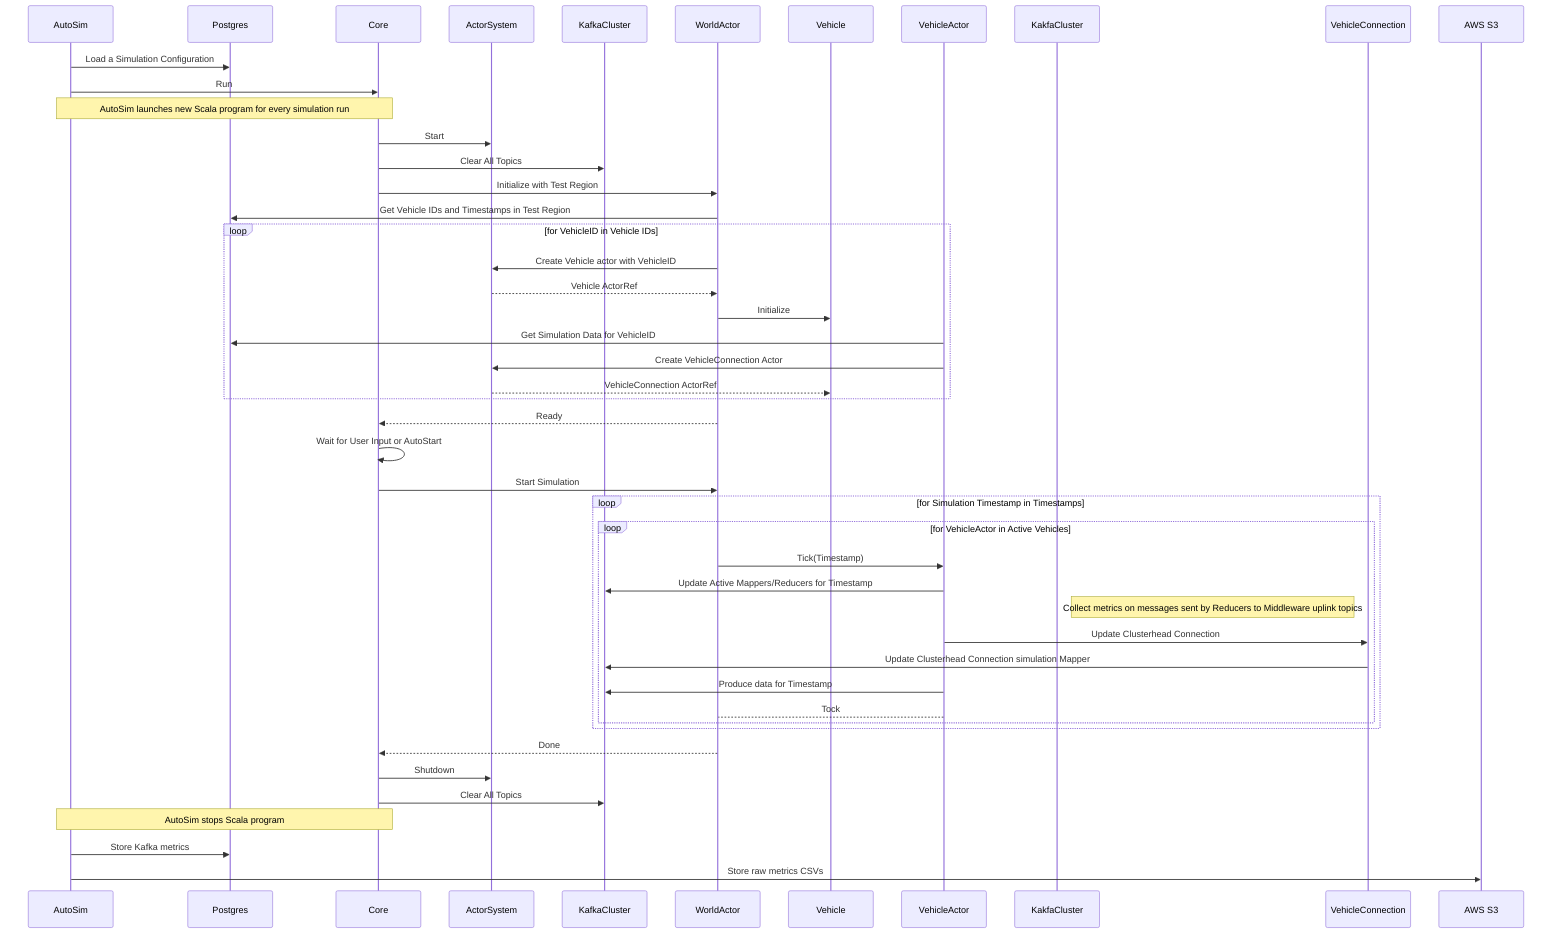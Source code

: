 sequenceDiagram
  AutoSim->>Postgres: Load a Simulation Configuration
  AutoSim->>Core: Run
  Note over AutoSim,Core: AutoSim launches new Scala program for every simulation run
  Core->>ActorSystem: Start
  Core->>KafkaCluster: Clear All Topics
  Core->>WorldActor: Initialize with Test Region
  WorldActor->>Postgres: Get Vehicle IDs and Timestamps in Test Region
  loop for VehicleID in Vehicle IDs
      WorldActor->>ActorSystem: Create Vehicle actor with VehicleID
      ActorSystem-->>WorldActor: Vehicle ActorRef
      WorldActor->>Vehicle: Initialize
      VehicleActor->>Postgres: Get Simulation Data for VehicleID
      VehicleActor->>ActorSystem: Create VehicleConnection Actor
      ActorSystem-->>Vehicle: VehicleConnection ActorRef
  end
  WorldActor-->>Core: Ready
  Core->>Core: Wait for User Input or AutoStart
  Core->>WorldActor: Start Simulation
  loop for Simulation Timestamp in Timestamps
    loop for VehicleActor in Active Vehicles
      WorldActor->>VehicleActor: Tick(Timestamp)
      VehicleActor->>KafkaCluster: Update Active Mappers/Reducers for Timestamp
      Note right of KakfaCluster: Collect metrics on messages sent by Reducers to Middleware uplink topics
      VehicleActor->>VehicleConnection: Update Clusterhead Connection
      VehicleConnection->>KafkaCluster: Update Clusterhead Connection simulation Mapper
      VehicleActor->>KafkaCluster: Produce data for Timestamp
      VehicleActor-->WorldActor: Tock
    end
  end
  WorldActor-->>Core: Done
  Core->>ActorSystem: Shutdown
  Core->>KafkaCluster: Clear All Topics
  Note over AutoSim,Core: AutoSim stops Scala program
  AutoSim->>Postgres: Store Kafka metrics
  AutoSim->>AWS S3: Store raw metrics CSVs
